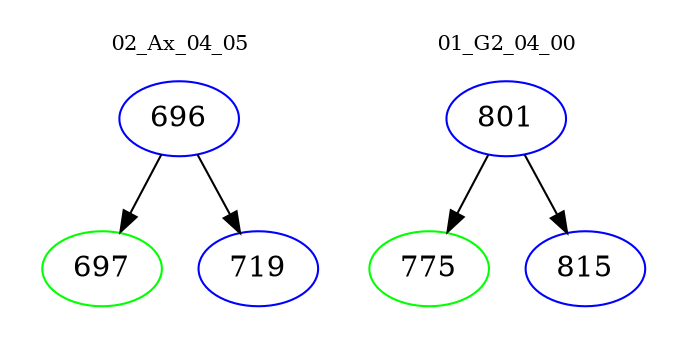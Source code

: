 digraph{
subgraph cluster_0 {
color = white
label = "02_Ax_04_05";
fontsize=10;
T0_696 [label="696", color="blue"]
T0_696 -> T0_697 [color="black"]
T0_697 [label="697", color="green"]
T0_696 -> T0_719 [color="black"]
T0_719 [label="719", color="blue"]
}
subgraph cluster_1 {
color = white
label = "01_G2_04_00";
fontsize=10;
T1_801 [label="801", color="blue"]
T1_801 -> T1_775 [color="black"]
T1_775 [label="775", color="green"]
T1_801 -> T1_815 [color="black"]
T1_815 [label="815", color="blue"]
}
}
